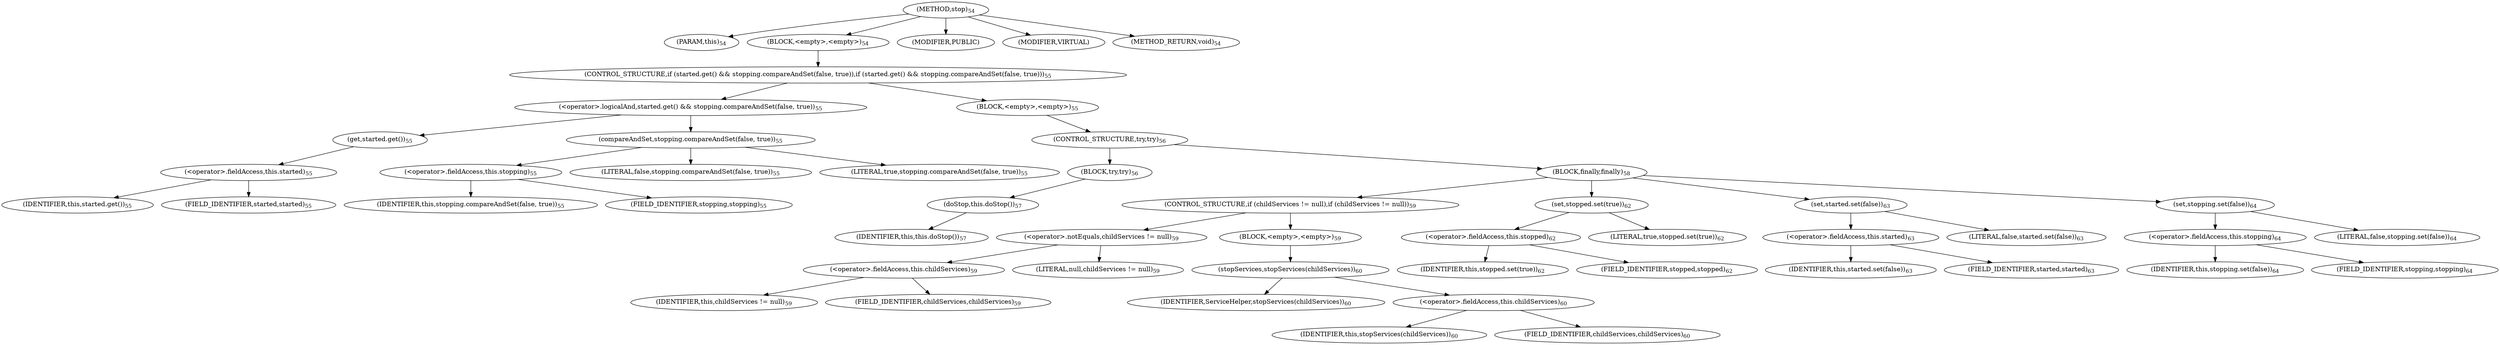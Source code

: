 digraph "stop" {  
"85" [label = <(METHOD,stop)<SUB>54</SUB>> ]
"6" [label = <(PARAM,this)<SUB>54</SUB>> ]
"86" [label = <(BLOCK,&lt;empty&gt;,&lt;empty&gt;)<SUB>54</SUB>> ]
"87" [label = <(CONTROL_STRUCTURE,if (started.get() &amp;&amp; stopping.compareAndSet(false, true)),if (started.get() &amp;&amp; stopping.compareAndSet(false, true)))<SUB>55</SUB>> ]
"88" [label = <(&lt;operator&gt;.logicalAnd,started.get() &amp;&amp; stopping.compareAndSet(false, true))<SUB>55</SUB>> ]
"89" [label = <(get,started.get())<SUB>55</SUB>> ]
"90" [label = <(&lt;operator&gt;.fieldAccess,this.started)<SUB>55</SUB>> ]
"91" [label = <(IDENTIFIER,this,started.get())<SUB>55</SUB>> ]
"92" [label = <(FIELD_IDENTIFIER,started,started)<SUB>55</SUB>> ]
"93" [label = <(compareAndSet,stopping.compareAndSet(false, true))<SUB>55</SUB>> ]
"94" [label = <(&lt;operator&gt;.fieldAccess,this.stopping)<SUB>55</SUB>> ]
"95" [label = <(IDENTIFIER,this,stopping.compareAndSet(false, true))<SUB>55</SUB>> ]
"96" [label = <(FIELD_IDENTIFIER,stopping,stopping)<SUB>55</SUB>> ]
"97" [label = <(LITERAL,false,stopping.compareAndSet(false, true))<SUB>55</SUB>> ]
"98" [label = <(LITERAL,true,stopping.compareAndSet(false, true))<SUB>55</SUB>> ]
"99" [label = <(BLOCK,&lt;empty&gt;,&lt;empty&gt;)<SUB>55</SUB>> ]
"100" [label = <(CONTROL_STRUCTURE,try,try)<SUB>56</SUB>> ]
"101" [label = <(BLOCK,try,try)<SUB>56</SUB>> ]
"102" [label = <(doStop,this.doStop())<SUB>57</SUB>> ]
"5" [label = <(IDENTIFIER,this,this.doStop())<SUB>57</SUB>> ]
"103" [label = <(BLOCK,finally,finally)<SUB>58</SUB>> ]
"104" [label = <(CONTROL_STRUCTURE,if (childServices != null),if (childServices != null))<SUB>59</SUB>> ]
"105" [label = <(&lt;operator&gt;.notEquals,childServices != null)<SUB>59</SUB>> ]
"106" [label = <(&lt;operator&gt;.fieldAccess,this.childServices)<SUB>59</SUB>> ]
"107" [label = <(IDENTIFIER,this,childServices != null)<SUB>59</SUB>> ]
"108" [label = <(FIELD_IDENTIFIER,childServices,childServices)<SUB>59</SUB>> ]
"109" [label = <(LITERAL,null,childServices != null)<SUB>59</SUB>> ]
"110" [label = <(BLOCK,&lt;empty&gt;,&lt;empty&gt;)<SUB>59</SUB>> ]
"111" [label = <(stopServices,stopServices(childServices))<SUB>60</SUB>> ]
"112" [label = <(IDENTIFIER,ServiceHelper,stopServices(childServices))<SUB>60</SUB>> ]
"113" [label = <(&lt;operator&gt;.fieldAccess,this.childServices)<SUB>60</SUB>> ]
"114" [label = <(IDENTIFIER,this,stopServices(childServices))<SUB>60</SUB>> ]
"115" [label = <(FIELD_IDENTIFIER,childServices,childServices)<SUB>60</SUB>> ]
"116" [label = <(set,stopped.set(true))<SUB>62</SUB>> ]
"117" [label = <(&lt;operator&gt;.fieldAccess,this.stopped)<SUB>62</SUB>> ]
"118" [label = <(IDENTIFIER,this,stopped.set(true))<SUB>62</SUB>> ]
"119" [label = <(FIELD_IDENTIFIER,stopped,stopped)<SUB>62</SUB>> ]
"120" [label = <(LITERAL,true,stopped.set(true))<SUB>62</SUB>> ]
"121" [label = <(set,started.set(false))<SUB>63</SUB>> ]
"122" [label = <(&lt;operator&gt;.fieldAccess,this.started)<SUB>63</SUB>> ]
"123" [label = <(IDENTIFIER,this,started.set(false))<SUB>63</SUB>> ]
"124" [label = <(FIELD_IDENTIFIER,started,started)<SUB>63</SUB>> ]
"125" [label = <(LITERAL,false,started.set(false))<SUB>63</SUB>> ]
"126" [label = <(set,stopping.set(false))<SUB>64</SUB>> ]
"127" [label = <(&lt;operator&gt;.fieldAccess,this.stopping)<SUB>64</SUB>> ]
"128" [label = <(IDENTIFIER,this,stopping.set(false))<SUB>64</SUB>> ]
"129" [label = <(FIELD_IDENTIFIER,stopping,stopping)<SUB>64</SUB>> ]
"130" [label = <(LITERAL,false,stopping.set(false))<SUB>64</SUB>> ]
"131" [label = <(MODIFIER,PUBLIC)> ]
"132" [label = <(MODIFIER,VIRTUAL)> ]
"133" [label = <(METHOD_RETURN,void)<SUB>54</SUB>> ]
  "85" -> "6" 
  "85" -> "86" 
  "85" -> "131" 
  "85" -> "132" 
  "85" -> "133" 
  "86" -> "87" 
  "87" -> "88" 
  "87" -> "99" 
  "88" -> "89" 
  "88" -> "93" 
  "89" -> "90" 
  "90" -> "91" 
  "90" -> "92" 
  "93" -> "94" 
  "93" -> "97" 
  "93" -> "98" 
  "94" -> "95" 
  "94" -> "96" 
  "99" -> "100" 
  "100" -> "101" 
  "100" -> "103" 
  "101" -> "102" 
  "102" -> "5" 
  "103" -> "104" 
  "103" -> "116" 
  "103" -> "121" 
  "103" -> "126" 
  "104" -> "105" 
  "104" -> "110" 
  "105" -> "106" 
  "105" -> "109" 
  "106" -> "107" 
  "106" -> "108" 
  "110" -> "111" 
  "111" -> "112" 
  "111" -> "113" 
  "113" -> "114" 
  "113" -> "115" 
  "116" -> "117" 
  "116" -> "120" 
  "117" -> "118" 
  "117" -> "119" 
  "121" -> "122" 
  "121" -> "125" 
  "122" -> "123" 
  "122" -> "124" 
  "126" -> "127" 
  "126" -> "130" 
  "127" -> "128" 
  "127" -> "129" 
}
